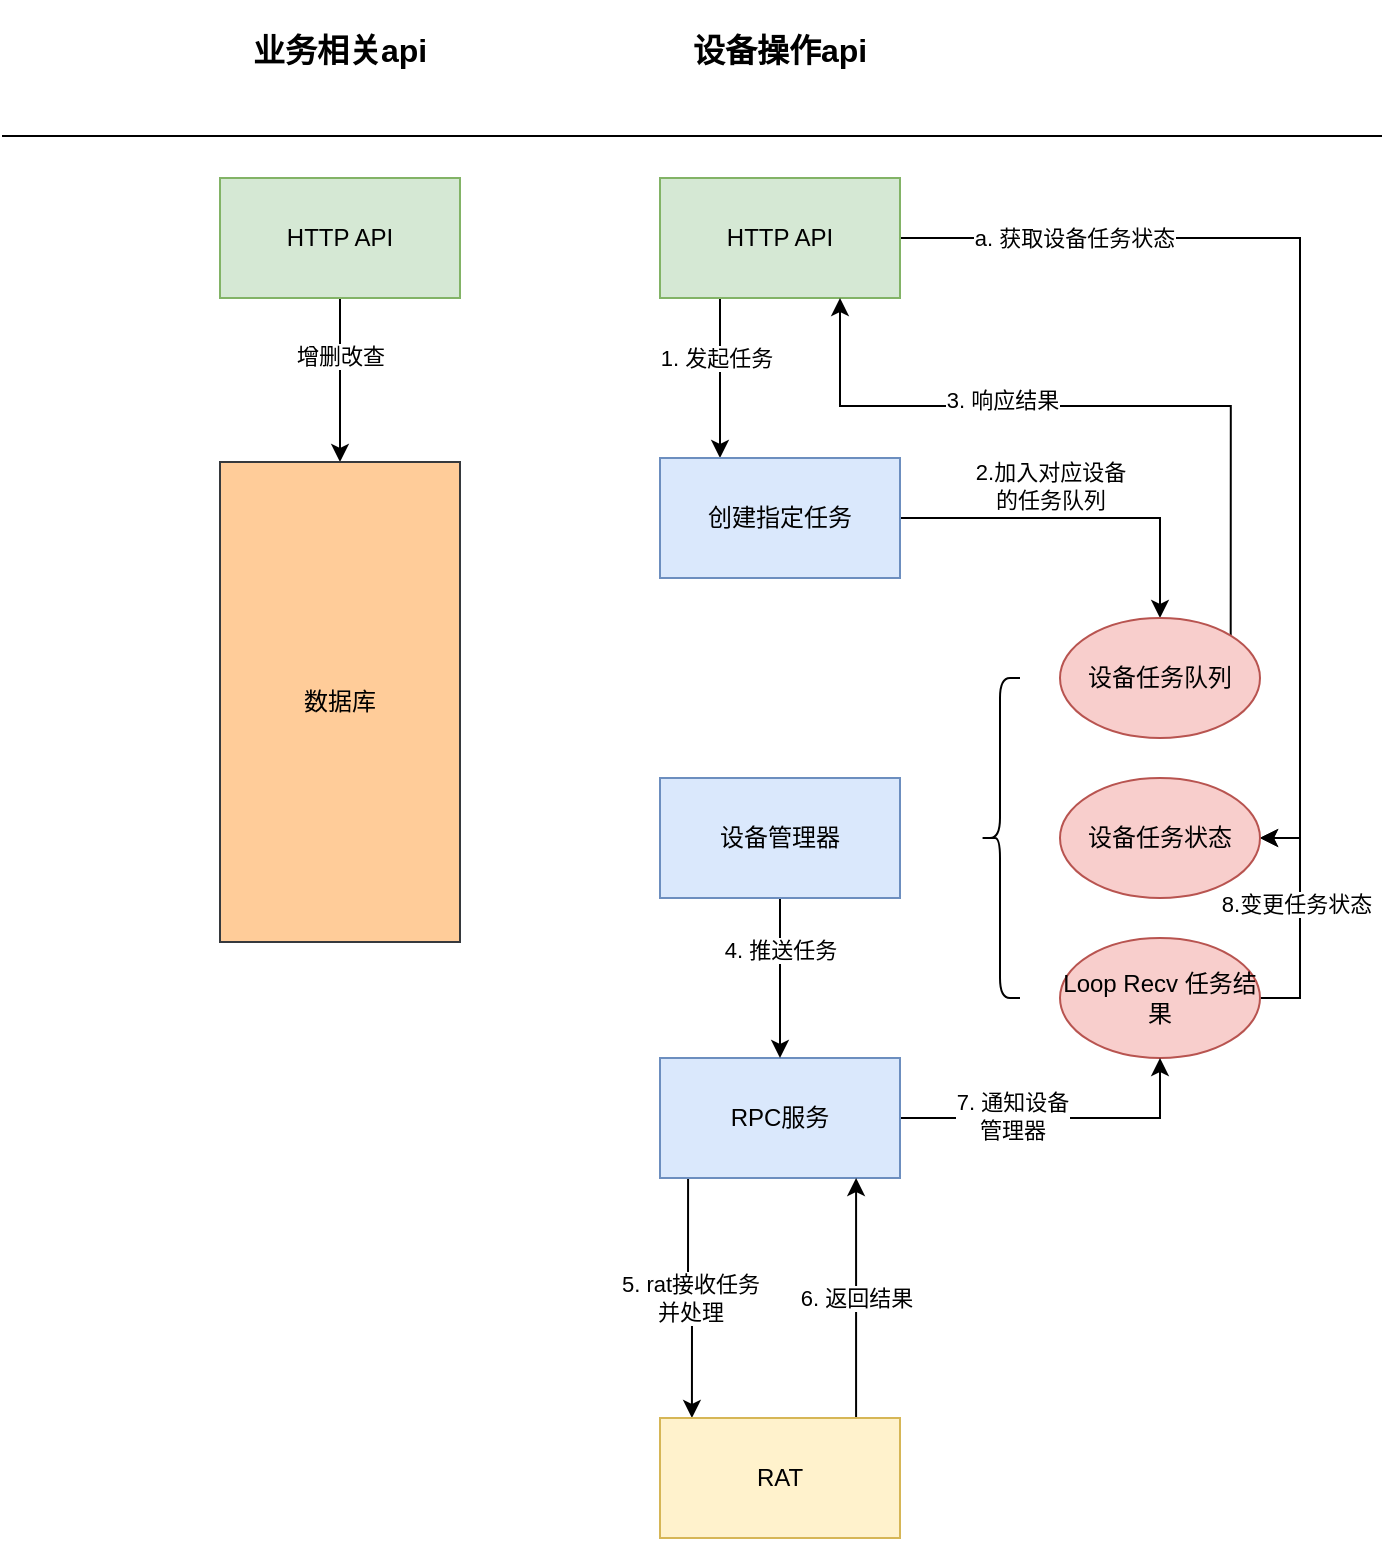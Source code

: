 <mxfile version="14.8.5" type="github">
  <diagram id="FrNE8DgMukOEDrKhMedF" name="第 1 页">
    <mxGraphModel dx="1113" dy="695" grid="0" gridSize="10" guides="1" tooltips="1" connect="1" arrows="1" fold="1" page="1" pageScale="1" pageWidth="827" pageHeight="1169" background="#FFFFFF" math="0" shadow="0">
      <root>
        <mxCell id="0" />
        <mxCell id="1" parent="0" />
        <mxCell id="WFalGH5oOqXYDlWb-IyM-26" style="edgeStyle=orthogonalEdgeStyle;rounded=0;orthogonalLoop=1;jettySize=auto;html=1;entryX=0.25;entryY=0;entryDx=0;entryDy=0;exitX=0.25;exitY=1;exitDx=0;exitDy=0;" parent="1" source="WFalGH5oOqXYDlWb-IyM-6" target="WFalGH5oOqXYDlWb-IyM-8" edge="1">
          <mxGeometry relative="1" as="geometry" />
        </mxCell>
        <mxCell id="WFalGH5oOqXYDlWb-IyM-32" value="1. 发起任务" style="edgeLabel;html=1;align=center;verticalAlign=middle;resizable=0;points=[];" parent="WFalGH5oOqXYDlWb-IyM-26" vertex="1" connectable="0">
          <mxGeometry x="-0.25" y="-2" relative="1" as="geometry">
            <mxPoint as="offset" />
          </mxGeometry>
        </mxCell>
        <mxCell id="WFalGH5oOqXYDlWb-IyM-67" style="edgeStyle=orthogonalEdgeStyle;rounded=0;orthogonalLoop=1;jettySize=auto;html=1;entryX=1;entryY=0.5;entryDx=0;entryDy=0;" parent="1" source="WFalGH5oOqXYDlWb-IyM-6" target="WFalGH5oOqXYDlWb-IyM-51" edge="1">
          <mxGeometry relative="1" as="geometry" />
        </mxCell>
        <mxCell id="WFalGH5oOqXYDlWb-IyM-68" value="a. 获取设备任务状态" style="edgeLabel;html=1;align=center;verticalAlign=middle;resizable=0;points=[];" parent="WFalGH5oOqXYDlWb-IyM-67" vertex="1" connectable="0">
          <mxGeometry x="-0.665" relative="1" as="geometry">
            <mxPoint as="offset" />
          </mxGeometry>
        </mxCell>
        <mxCell id="WFalGH5oOqXYDlWb-IyM-6" value="HTTP API" style="rounded=0;whiteSpace=wrap;html=1;fillColor=#d5e8d4;strokeColor=#82b366;" parent="1" vertex="1">
          <mxGeometry x="369" y="181" width="120" height="60" as="geometry" />
        </mxCell>
        <mxCell id="WFalGH5oOqXYDlWb-IyM-18" style="edgeStyle=orthogonalEdgeStyle;rounded=0;orthogonalLoop=1;jettySize=auto;html=1;entryX=0.5;entryY=0;entryDx=0;entryDy=0;" parent="1" source="WFalGH5oOqXYDlWb-IyM-7" target="WFalGH5oOqXYDlWb-IyM-14" edge="1">
          <mxGeometry relative="1" as="geometry" />
        </mxCell>
        <mxCell id="WFalGH5oOqXYDlWb-IyM-61" value="增删改查" style="edgeLabel;html=1;align=center;verticalAlign=middle;resizable=0;points=[];" parent="WFalGH5oOqXYDlWb-IyM-18" vertex="1" connectable="0">
          <mxGeometry x="-0.3" relative="1" as="geometry">
            <mxPoint as="offset" />
          </mxGeometry>
        </mxCell>
        <mxCell id="WFalGH5oOqXYDlWb-IyM-7" value="HTTP API" style="rounded=0;whiteSpace=wrap;html=1;fillColor=#d5e8d4;strokeColor=#82b366;" parent="1" vertex="1">
          <mxGeometry x="149" y="181" width="120" height="60" as="geometry" />
        </mxCell>
        <mxCell id="WFalGH5oOqXYDlWb-IyM-36" style="edgeStyle=orthogonalEdgeStyle;rounded=0;orthogonalLoop=1;jettySize=auto;html=1;entryX=0.5;entryY=0;entryDx=0;entryDy=0;" parent="1" source="WFalGH5oOqXYDlWb-IyM-8" target="WFalGH5oOqXYDlWb-IyM-10" edge="1">
          <mxGeometry relative="1" as="geometry" />
        </mxCell>
        <mxCell id="WFalGH5oOqXYDlWb-IyM-37" value="2.加入对应设备&lt;br&gt;的任务队列" style="edgeLabel;html=1;align=center;verticalAlign=middle;resizable=0;points=[];" parent="WFalGH5oOqXYDlWb-IyM-36" vertex="1" connectable="0">
          <mxGeometry x="-0.507" y="-3" relative="1" as="geometry">
            <mxPoint x="30" y="-19" as="offset" />
          </mxGeometry>
        </mxCell>
        <mxCell id="WFalGH5oOqXYDlWb-IyM-8" value="创建指定任务" style="rounded=0;whiteSpace=wrap;html=1;fillColor=#dae8fc;strokeColor=#6c8ebf;" parent="1" vertex="1">
          <mxGeometry x="369" y="321" width="120" height="60" as="geometry" />
        </mxCell>
        <mxCell id="WFalGH5oOqXYDlWb-IyM-74" style="edgeStyle=orthogonalEdgeStyle;rounded=0;orthogonalLoop=1;jettySize=auto;html=1;exitX=1;exitY=0;exitDx=0;exitDy=0;entryX=0.75;entryY=1;entryDx=0;entryDy=0;" parent="1" source="WFalGH5oOqXYDlWb-IyM-10" target="WFalGH5oOqXYDlWb-IyM-6" edge="1">
          <mxGeometry relative="1" as="geometry">
            <Array as="points">
              <mxPoint x="654" y="295" />
              <mxPoint x="459" y="295" />
            </Array>
          </mxGeometry>
        </mxCell>
        <mxCell id="WFalGH5oOqXYDlWb-IyM-75" value="3. 响应结果" style="edgeLabel;html=1;align=center;verticalAlign=middle;resizable=0;points=[];" parent="WFalGH5oOqXYDlWb-IyM-74" vertex="1" connectable="0">
          <mxGeometry x="0.259" y="-3" relative="1" as="geometry">
            <mxPoint as="offset" />
          </mxGeometry>
        </mxCell>
        <mxCell id="WFalGH5oOqXYDlWb-IyM-10" value="设备任务队列" style="ellipse;whiteSpace=wrap;html=1;fillColor=#f8cecc;strokeColor=#b85450;" parent="1" vertex="1">
          <mxGeometry x="569" y="401" width="100" height="60" as="geometry" />
        </mxCell>
        <mxCell id="WFalGH5oOqXYDlWb-IyM-52" style="edgeStyle=orthogonalEdgeStyle;rounded=0;orthogonalLoop=1;jettySize=auto;html=1;entryX=1;entryY=0.5;entryDx=0;entryDy=0;" parent="1" source="WFalGH5oOqXYDlWb-IyM-11" target="WFalGH5oOqXYDlWb-IyM-51" edge="1">
          <mxGeometry relative="1" as="geometry">
            <Array as="points">
              <mxPoint x="689" y="591" />
              <mxPoint x="689" y="511" />
            </Array>
          </mxGeometry>
        </mxCell>
        <mxCell id="WFalGH5oOqXYDlWb-IyM-53" value="8.变更任务状态" style="edgeLabel;html=1;align=center;verticalAlign=middle;resizable=0;points=[];" parent="WFalGH5oOqXYDlWb-IyM-52" vertex="1" connectable="0">
          <mxGeometry x="0.117" y="2" relative="1" as="geometry">
            <mxPoint as="offset" />
          </mxGeometry>
        </mxCell>
        <mxCell id="WFalGH5oOqXYDlWb-IyM-11" value="Loop Recv 任务结果" style="ellipse;whiteSpace=wrap;html=1;fillColor=#f8cecc;strokeColor=#b85450;" parent="1" vertex="1">
          <mxGeometry x="569" y="561" width="100" height="60" as="geometry" />
        </mxCell>
        <mxCell id="WFalGH5oOqXYDlWb-IyM-41" value="5. rat接收任务&lt;br&gt;并处理" style="edgeStyle=orthogonalEdgeStyle;rounded=0;orthogonalLoop=1;jettySize=auto;html=1;entryX=0.133;entryY=0;entryDx=0;entryDy=0;exitX=0.117;exitY=1;exitDx=0;exitDy=0;exitPerimeter=0;entryPerimeter=0;" parent="1" source="WFalGH5oOqXYDlWb-IyM-12" target="WFalGH5oOqXYDlWb-IyM-13" edge="1">
          <mxGeometry relative="1" as="geometry" />
        </mxCell>
        <mxCell id="WFalGH5oOqXYDlWb-IyM-45" style="edgeStyle=orthogonalEdgeStyle;rounded=0;orthogonalLoop=1;jettySize=auto;html=1;entryX=0.5;entryY=1;entryDx=0;entryDy=0;" parent="1" source="WFalGH5oOqXYDlWb-IyM-12" target="WFalGH5oOqXYDlWb-IyM-11" edge="1">
          <mxGeometry relative="1" as="geometry" />
        </mxCell>
        <mxCell id="WFalGH5oOqXYDlWb-IyM-46" value="7. 通知设备&lt;br&gt;管理器" style="edgeLabel;html=1;align=center;verticalAlign=middle;resizable=0;points=[];" parent="WFalGH5oOqXYDlWb-IyM-45" vertex="1" connectable="0">
          <mxGeometry x="-0.307" y="1" relative="1" as="geometry">
            <mxPoint as="offset" />
          </mxGeometry>
        </mxCell>
        <mxCell id="WFalGH5oOqXYDlWb-IyM-12" value="RPC服务" style="rounded=0;whiteSpace=wrap;html=1;fillColor=#dae8fc;strokeColor=#6c8ebf;" parent="1" vertex="1">
          <mxGeometry x="369" y="621" width="120" height="60" as="geometry" />
        </mxCell>
        <mxCell id="WFalGH5oOqXYDlWb-IyM-44" value="6. 返回结果" style="edgeStyle=orthogonalEdgeStyle;rounded=0;orthogonalLoop=1;jettySize=auto;html=1;entryX=0.817;entryY=1;entryDx=0;entryDy=0;entryPerimeter=0;exitX=0.817;exitY=0;exitDx=0;exitDy=0;exitPerimeter=0;" parent="1" source="WFalGH5oOqXYDlWb-IyM-13" target="WFalGH5oOqXYDlWb-IyM-12" edge="1">
          <mxGeometry relative="1" as="geometry" />
        </mxCell>
        <mxCell id="WFalGH5oOqXYDlWb-IyM-13" value="RAT" style="rounded=0;whiteSpace=wrap;html=1;fillColor=#fff2cc;strokeColor=#d6b656;" parent="1" vertex="1">
          <mxGeometry x="369" y="801" width="120" height="60" as="geometry" />
        </mxCell>
        <mxCell id="WFalGH5oOqXYDlWb-IyM-14" value="数据库" style="rounded=0;whiteSpace=wrap;html=1;fillColor=#ffcc99;strokeColor=#36393d;" parent="1" vertex="1">
          <mxGeometry x="149" y="323" width="120" height="240" as="geometry" />
        </mxCell>
        <mxCell id="WFalGH5oOqXYDlWb-IyM-21" value="" style="endArrow=none;html=1;" parent="1" edge="1">
          <mxGeometry width="50" height="50" relative="1" as="geometry">
            <mxPoint x="40" y="160" as="sourcePoint" />
            <mxPoint x="730" y="160" as="targetPoint" />
          </mxGeometry>
        </mxCell>
        <mxCell id="WFalGH5oOqXYDlWb-IyM-22" value="&lt;b&gt;&lt;font style=&quot;font-size: 16px&quot;&gt;业务相关api&lt;/font&gt;&lt;/b&gt;" style="text;html=1;strokeColor=none;fillColor=none;align=center;verticalAlign=middle;whiteSpace=wrap;rounded=0;" parent="1" vertex="1">
          <mxGeometry x="149" y="92" width="120" height="50" as="geometry" />
        </mxCell>
        <mxCell id="WFalGH5oOqXYDlWb-IyM-24" value="&lt;font size=&quot;3&quot;&gt;&lt;b&gt;设备操作api&lt;/b&gt;&lt;/font&gt;" style="text;html=1;strokeColor=none;fillColor=none;align=center;verticalAlign=middle;whiteSpace=wrap;rounded=0;" parent="1" vertex="1">
          <mxGeometry x="369" y="92" width="120" height="50" as="geometry" />
        </mxCell>
        <mxCell id="WFalGH5oOqXYDlWb-IyM-39" style="edgeStyle=orthogonalEdgeStyle;rounded=0;orthogonalLoop=1;jettySize=auto;html=1;entryX=0.5;entryY=0;entryDx=0;entryDy=0;" parent="1" source="WFalGH5oOqXYDlWb-IyM-31" target="WFalGH5oOqXYDlWb-IyM-12" edge="1">
          <mxGeometry relative="1" as="geometry" />
        </mxCell>
        <mxCell id="WFalGH5oOqXYDlWb-IyM-40" value="4. 推送任务" style="edgeLabel;html=1;align=center;verticalAlign=middle;resizable=0;points=[];" parent="WFalGH5oOqXYDlWb-IyM-39" vertex="1" connectable="0">
          <mxGeometry x="-0.35" relative="1" as="geometry">
            <mxPoint as="offset" />
          </mxGeometry>
        </mxCell>
        <mxCell id="WFalGH5oOqXYDlWb-IyM-31" value="设备管理器" style="rounded=0;whiteSpace=wrap;html=1;fillColor=#dae8fc;strokeColor=#6c8ebf;" parent="1" vertex="1">
          <mxGeometry x="369" y="481" width="120" height="60" as="geometry" />
        </mxCell>
        <mxCell id="WFalGH5oOqXYDlWb-IyM-49" value="" style="shape=curlyBracket;whiteSpace=wrap;html=1;rounded=1;" parent="1" vertex="1">
          <mxGeometry x="529" y="431" width="20" height="160" as="geometry" />
        </mxCell>
        <mxCell id="WFalGH5oOqXYDlWb-IyM-51" value="设备任务状态" style="ellipse;whiteSpace=wrap;html=1;fillColor=#f8cecc;strokeColor=#b85450;" parent="1" vertex="1">
          <mxGeometry x="569" y="481" width="100" height="60" as="geometry" />
        </mxCell>
      </root>
    </mxGraphModel>
  </diagram>
</mxfile>
